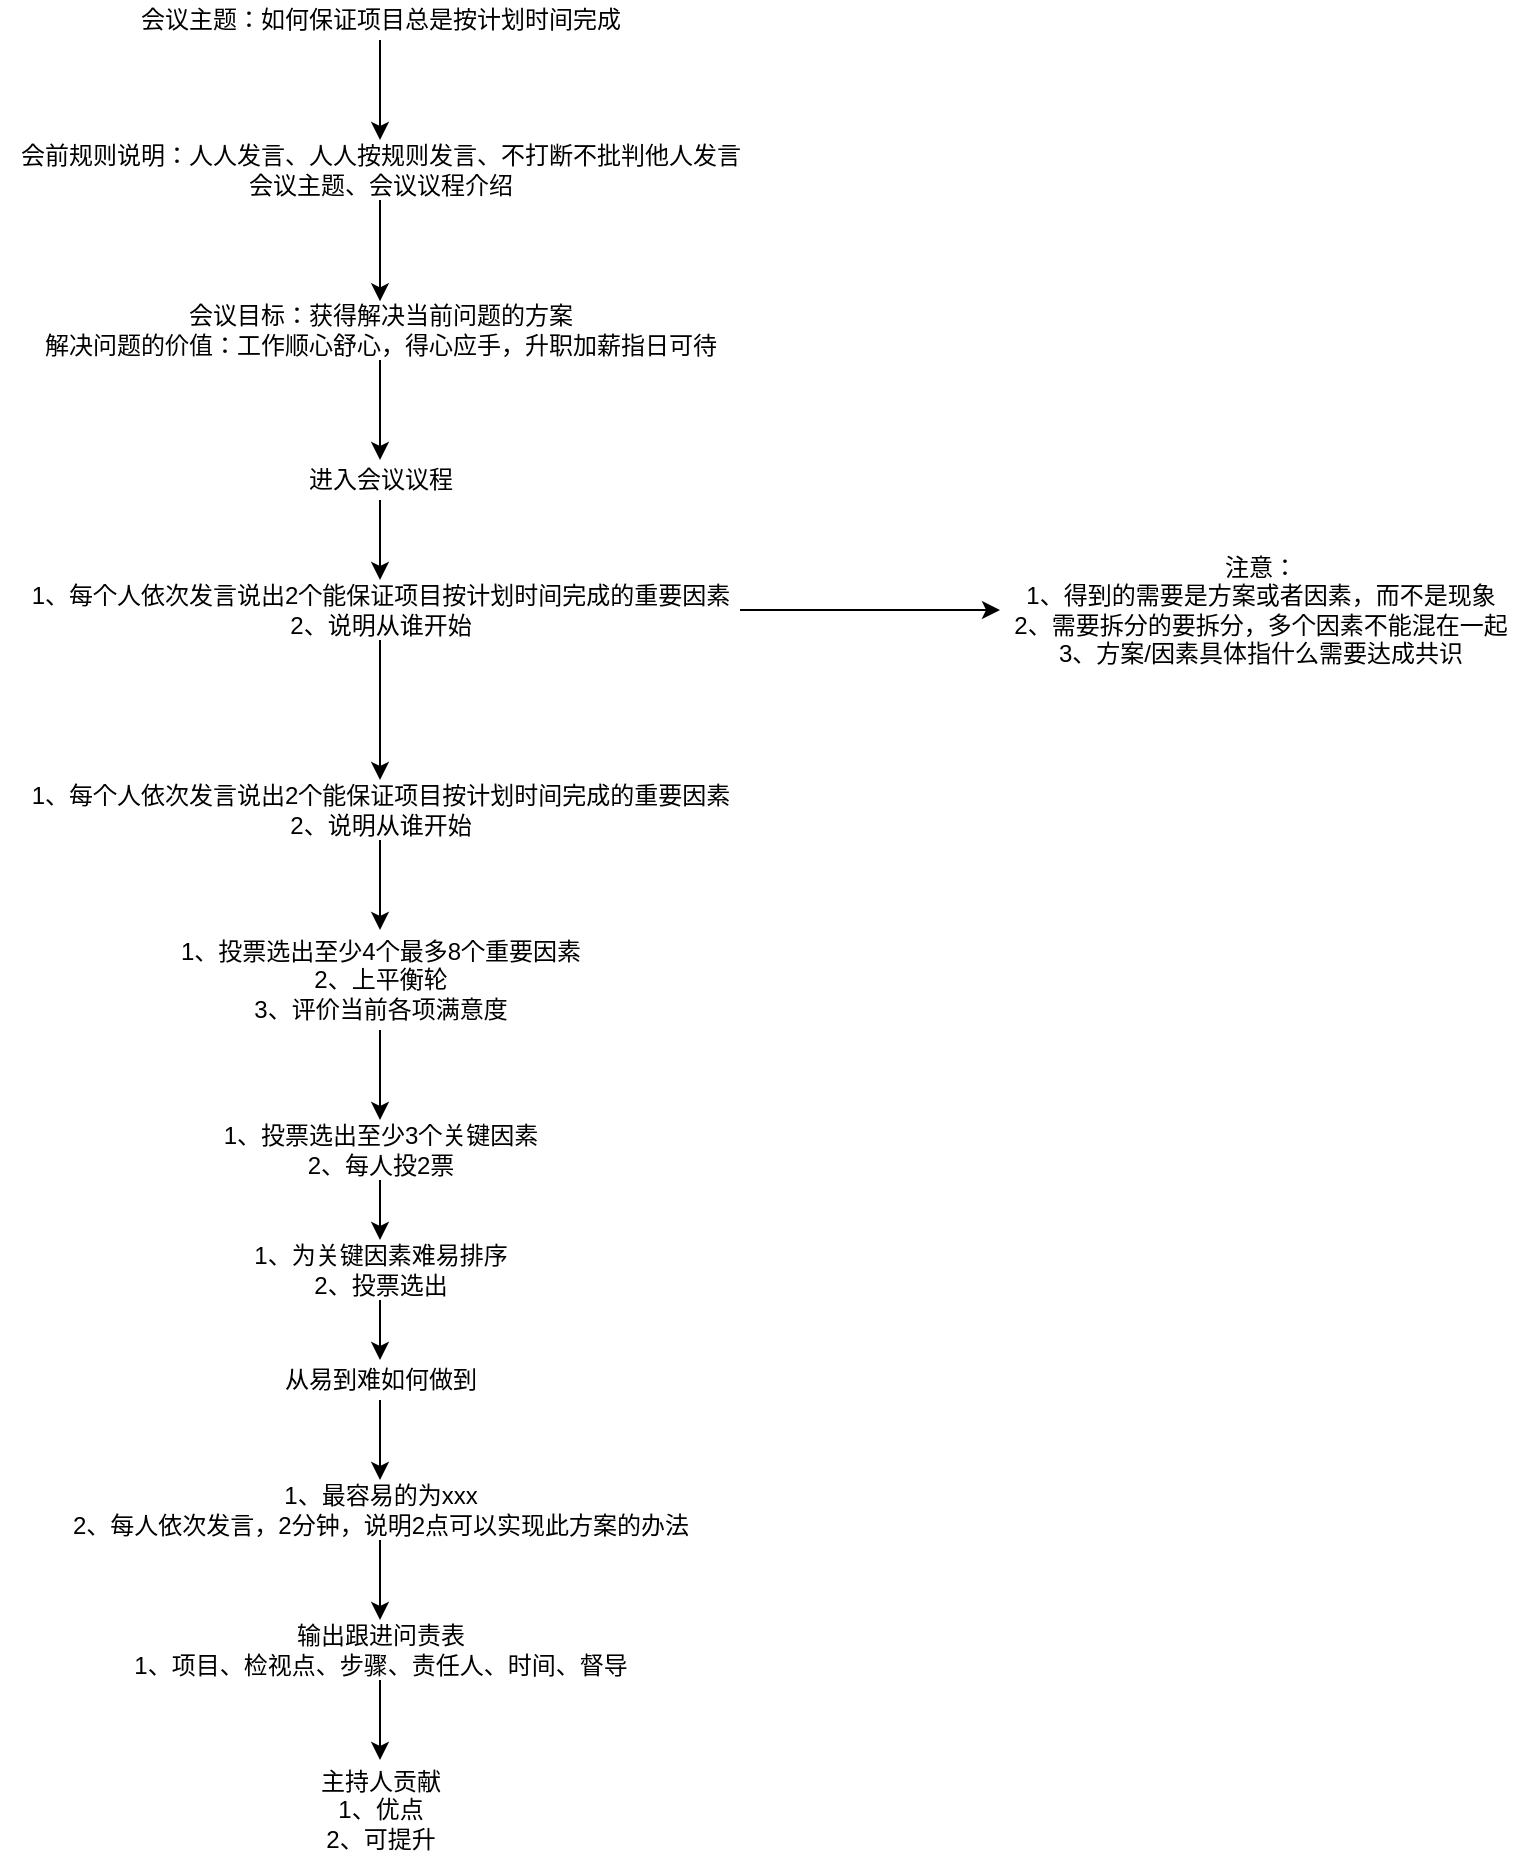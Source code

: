 <mxfile version="14.9.6" type="github">
  <diagram id="CNXJDYxIAPA_oQhEw0sJ" name="第 1 页">
    <mxGraphModel dx="2554" dy="917" grid="1" gridSize="10" guides="1" tooltips="1" connect="1" arrows="1" fold="1" page="1" pageScale="1" pageWidth="827" pageHeight="1169" math="0" shadow="0">
      <root>
        <mxCell id="0" />
        <mxCell id="1" parent="0" />
        <mxCell id="S5xbQPzJzsvVYfQMrwet-3" value="" style="edgeStyle=orthogonalEdgeStyle;rounded=0;orthogonalLoop=1;jettySize=auto;html=1;" edge="1" parent="1" source="S5xbQPzJzsvVYfQMrwet-1" target="S5xbQPzJzsvVYfQMrwet-2">
          <mxGeometry relative="1" as="geometry" />
        </mxCell>
        <mxCell id="S5xbQPzJzsvVYfQMrwet-1" value="会议主题：如何保证项目总是按计划时间完成&lt;br&gt;" style="text;html=1;align=center;verticalAlign=middle;resizable=0;points=[];autosize=1;strokeColor=none;" vertex="1" parent="1">
          <mxGeometry x="-50" y="70" width="260" height="20" as="geometry" />
        </mxCell>
        <mxCell id="S5xbQPzJzsvVYfQMrwet-5" value="" style="edgeStyle=orthogonalEdgeStyle;rounded=0;orthogonalLoop=1;jettySize=auto;html=1;entryX=0.5;entryY=0.022;entryDx=0;entryDy=0;entryPerimeter=0;" edge="1" parent="1" source="S5xbQPzJzsvVYfQMrwet-2" target="S5xbQPzJzsvVYfQMrwet-4">
          <mxGeometry relative="1" as="geometry">
            <mxPoint x="80" y="270" as="targetPoint" />
          </mxGeometry>
        </mxCell>
        <mxCell id="S5xbQPzJzsvVYfQMrwet-2" value="会前规则说明：人人发言、人人按规则发言、不打断不批判他人发言&lt;br&gt;会议主题、会议议程介绍&lt;br&gt;" style="text;html=1;align=center;verticalAlign=middle;resizable=0;points=[];autosize=1;strokeColor=none;" vertex="1" parent="1">
          <mxGeometry x="-110" y="140" width="380" height="30" as="geometry" />
        </mxCell>
        <mxCell id="S5xbQPzJzsvVYfQMrwet-7" value="" style="edgeStyle=orthogonalEdgeStyle;rounded=0;orthogonalLoop=1;jettySize=auto;html=1;" edge="1" parent="1" source="S5xbQPzJzsvVYfQMrwet-4" target="S5xbQPzJzsvVYfQMrwet-6">
          <mxGeometry relative="1" as="geometry" />
        </mxCell>
        <mxCell id="S5xbQPzJzsvVYfQMrwet-4" value="会议目标：获得解决当前问题的方案&lt;br&gt;解决问题的价值：工作顺心舒心，得心应手，升职加薪指日可待" style="text;html=1;align=center;verticalAlign=middle;resizable=0;points=[];autosize=1;strokeColor=none;" vertex="1" parent="1">
          <mxGeometry x="-95" y="220" width="350" height="30" as="geometry" />
        </mxCell>
        <mxCell id="S5xbQPzJzsvVYfQMrwet-9" value="" style="edgeStyle=orthogonalEdgeStyle;rounded=0;orthogonalLoop=1;jettySize=auto;html=1;" edge="1" parent="1" source="S5xbQPzJzsvVYfQMrwet-6" target="S5xbQPzJzsvVYfQMrwet-8">
          <mxGeometry relative="1" as="geometry" />
        </mxCell>
        <mxCell id="S5xbQPzJzsvVYfQMrwet-6" value="进入会议议程" style="text;html=1;align=center;verticalAlign=middle;resizable=0;points=[];autosize=1;strokeColor=none;" vertex="1" parent="1">
          <mxGeometry x="35" y="300" width="90" height="20" as="geometry" />
        </mxCell>
        <mxCell id="S5xbQPzJzsvVYfQMrwet-13" value="" style="edgeStyle=orthogonalEdgeStyle;rounded=0;orthogonalLoop=1;jettySize=auto;html=1;" edge="1" parent="1" source="S5xbQPzJzsvVYfQMrwet-8" target="S5xbQPzJzsvVYfQMrwet-12">
          <mxGeometry relative="1" as="geometry" />
        </mxCell>
        <mxCell id="S5xbQPzJzsvVYfQMrwet-15" value="" style="edgeStyle=orthogonalEdgeStyle;rounded=0;orthogonalLoop=1;jettySize=auto;html=1;" edge="1" parent="1" source="S5xbQPzJzsvVYfQMrwet-8" target="S5xbQPzJzsvVYfQMrwet-14">
          <mxGeometry relative="1" as="geometry" />
        </mxCell>
        <mxCell id="S5xbQPzJzsvVYfQMrwet-8" value="1、每个人依次发言说出2个能保证项目按计划时间完成的重要因素&lt;br&gt;2、说明从谁开始" style="text;html=1;align=center;verticalAlign=middle;resizable=0;points=[];autosize=1;strokeColor=none;" vertex="1" parent="1">
          <mxGeometry x="-100" y="360" width="360" height="30" as="geometry" />
        </mxCell>
        <mxCell id="S5xbQPzJzsvVYfQMrwet-12" value="注意：&lt;br&gt;1、得到的需要是方案或者因素，而不是现象&lt;br&gt;2、需要拆分的要拆分，多个因素不能混在一起&lt;br&gt;3、方案/因素具体指什么需要达成共识" style="text;html=1;align=center;verticalAlign=middle;resizable=0;points=[];autosize=1;strokeColor=none;" vertex="1" parent="1">
          <mxGeometry x="390" y="345" width="260" height="60" as="geometry" />
        </mxCell>
        <mxCell id="S5xbQPzJzsvVYfQMrwet-17" value="" style="edgeStyle=orthogonalEdgeStyle;rounded=0;orthogonalLoop=1;jettySize=auto;html=1;" edge="1" parent="1" source="S5xbQPzJzsvVYfQMrwet-14" target="S5xbQPzJzsvVYfQMrwet-16">
          <mxGeometry relative="1" as="geometry" />
        </mxCell>
        <mxCell id="S5xbQPzJzsvVYfQMrwet-14" value="1、每个人依次发言说出2个能保证项目按计划时间完成的重要因素&lt;br&gt;2、说明从谁开始" style="text;html=1;align=center;verticalAlign=middle;resizable=0;points=[];autosize=1;strokeColor=none;" vertex="1" parent="1">
          <mxGeometry x="-100" y="460" width="360" height="30" as="geometry" />
        </mxCell>
        <mxCell id="S5xbQPzJzsvVYfQMrwet-19" value="" style="edgeStyle=orthogonalEdgeStyle;rounded=0;orthogonalLoop=1;jettySize=auto;html=1;" edge="1" parent="1" source="S5xbQPzJzsvVYfQMrwet-16" target="S5xbQPzJzsvVYfQMrwet-18">
          <mxGeometry relative="1" as="geometry" />
        </mxCell>
        <mxCell id="S5xbQPzJzsvVYfQMrwet-16" value="1、投票选出至少4个最多8个重要因素&lt;br&gt;2、上平衡轮&lt;br&gt;3、评价当前各项满意度" style="text;html=1;align=center;verticalAlign=middle;resizable=0;points=[];autosize=1;strokeColor=none;" vertex="1" parent="1">
          <mxGeometry x="-30" y="535" width="220" height="50" as="geometry" />
        </mxCell>
        <mxCell id="S5xbQPzJzsvVYfQMrwet-21" value="" style="edgeStyle=orthogonalEdgeStyle;rounded=0;orthogonalLoop=1;jettySize=auto;html=1;" edge="1" parent="1" source="S5xbQPzJzsvVYfQMrwet-18" target="S5xbQPzJzsvVYfQMrwet-20">
          <mxGeometry relative="1" as="geometry" />
        </mxCell>
        <mxCell id="S5xbQPzJzsvVYfQMrwet-18" value="1、投票选出至少3个关键因素&lt;br&gt;2、每人投2票" style="text;html=1;align=center;verticalAlign=middle;resizable=0;points=[];autosize=1;strokeColor=none;" vertex="1" parent="1">
          <mxGeometry x="-5" y="630" width="170" height="30" as="geometry" />
        </mxCell>
        <mxCell id="S5xbQPzJzsvVYfQMrwet-23" value="" style="edgeStyle=orthogonalEdgeStyle;rounded=0;orthogonalLoop=1;jettySize=auto;html=1;" edge="1" parent="1" source="S5xbQPzJzsvVYfQMrwet-20" target="S5xbQPzJzsvVYfQMrwet-22">
          <mxGeometry relative="1" as="geometry" />
        </mxCell>
        <mxCell id="S5xbQPzJzsvVYfQMrwet-20" value="1、为关键因素难易排序&lt;br&gt;2、投票选出" style="text;html=1;align=center;verticalAlign=middle;resizable=0;points=[];autosize=1;strokeColor=none;" vertex="1" parent="1">
          <mxGeometry x="10" y="690" width="140" height="30" as="geometry" />
        </mxCell>
        <mxCell id="S5xbQPzJzsvVYfQMrwet-25" value="" style="edgeStyle=orthogonalEdgeStyle;rounded=0;orthogonalLoop=1;jettySize=auto;html=1;" edge="1" parent="1" source="S5xbQPzJzsvVYfQMrwet-22" target="S5xbQPzJzsvVYfQMrwet-24">
          <mxGeometry relative="1" as="geometry" />
        </mxCell>
        <mxCell id="S5xbQPzJzsvVYfQMrwet-22" value="从易到难如何做到" style="text;html=1;align=center;verticalAlign=middle;resizable=0;points=[];autosize=1;strokeColor=none;" vertex="1" parent="1">
          <mxGeometry x="25" y="750" width="110" height="20" as="geometry" />
        </mxCell>
        <mxCell id="S5xbQPzJzsvVYfQMrwet-27" value="" style="edgeStyle=orthogonalEdgeStyle;rounded=0;orthogonalLoop=1;jettySize=auto;html=1;" edge="1" parent="1" source="S5xbQPzJzsvVYfQMrwet-24" target="S5xbQPzJzsvVYfQMrwet-26">
          <mxGeometry relative="1" as="geometry" />
        </mxCell>
        <mxCell id="S5xbQPzJzsvVYfQMrwet-24" value="1、最容易的为xxx&lt;br&gt;2、每人依次发言，2分钟，说明2点可以实现此方案的办法" style="text;html=1;align=center;verticalAlign=middle;resizable=0;points=[];autosize=1;strokeColor=none;" vertex="1" parent="1">
          <mxGeometry x="-80" y="810" width="320" height="30" as="geometry" />
        </mxCell>
        <mxCell id="S5xbQPzJzsvVYfQMrwet-29" value="" style="edgeStyle=orthogonalEdgeStyle;rounded=0;orthogonalLoop=1;jettySize=auto;html=1;" edge="1" parent="1" source="S5xbQPzJzsvVYfQMrwet-26" target="S5xbQPzJzsvVYfQMrwet-28">
          <mxGeometry relative="1" as="geometry" />
        </mxCell>
        <mxCell id="S5xbQPzJzsvVYfQMrwet-26" value="输出跟进问责表&lt;br&gt;1、项目、检视点、步骤、责任人、时间、督导" style="text;html=1;align=center;verticalAlign=middle;resizable=0;points=[];autosize=1;strokeColor=none;" vertex="1" parent="1">
          <mxGeometry x="-50" y="880" width="260" height="30" as="geometry" />
        </mxCell>
        <mxCell id="S5xbQPzJzsvVYfQMrwet-28" value="主持人贡献&lt;br&gt;1、优点&lt;br&gt;2、可提升" style="text;html=1;align=center;verticalAlign=middle;resizable=0;points=[];autosize=1;strokeColor=none;" vertex="1" parent="1">
          <mxGeometry x="40" y="950" width="80" height="50" as="geometry" />
        </mxCell>
      </root>
    </mxGraphModel>
  </diagram>
</mxfile>
